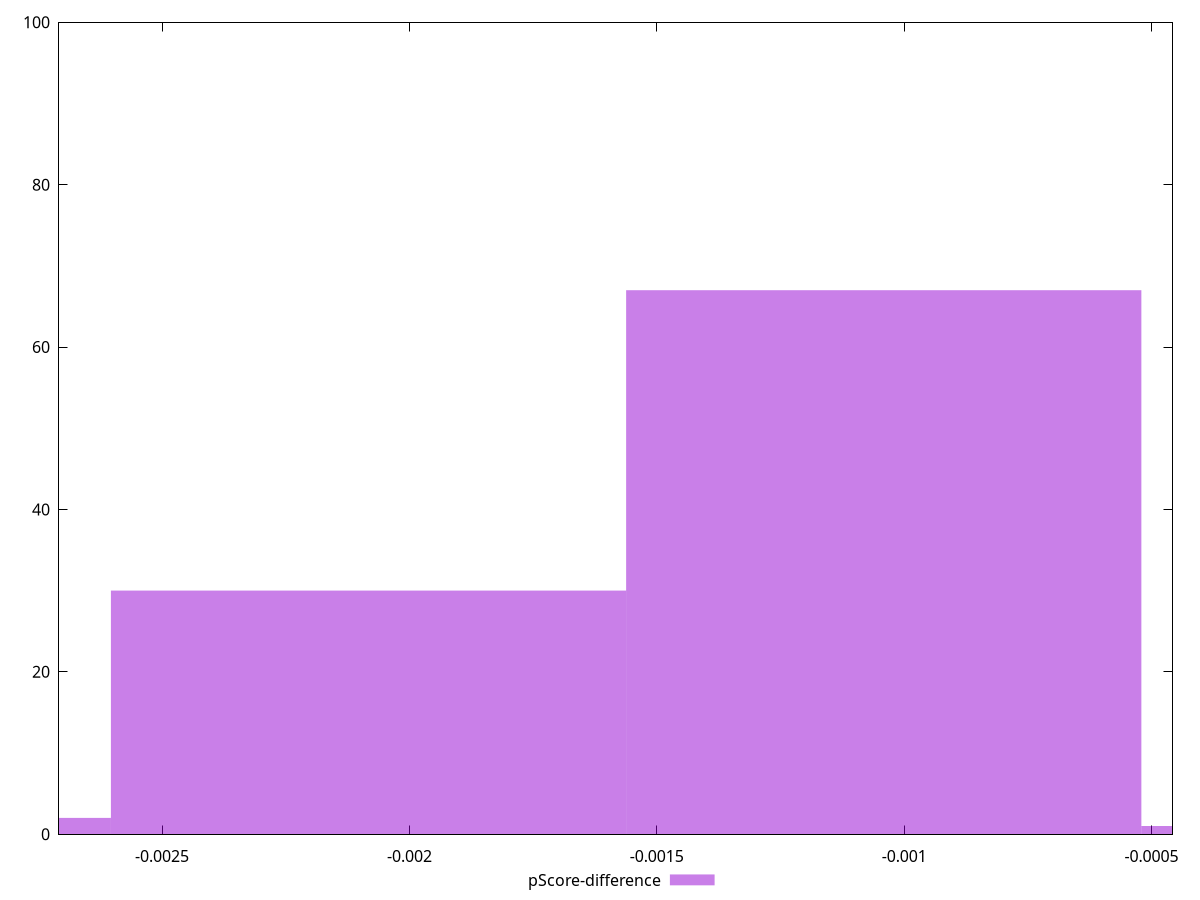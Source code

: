 reset

$pScoreDifference <<EOF
-0.0010413037554066356 67
-0.0020826075108132712 30
-0.003123911266219907 2
0 1
EOF

set key outside below
set boxwidth 0.0010413037554066356
set xrange [-0.002708172968424627:-0.0004577216418570895]
set yrange [0:100]
set trange [0:100]
set style fill transparent solid 0.5 noborder
set terminal svg size 640, 490 enhanced background rgb 'white'
set output "reports/report_00031_2021-02-24T23-18-18.084Z/first-cpu-idle/samples/card/pScore-difference/histogram.svg"

plot $pScoreDifference title "pScore-difference" with boxes

reset

